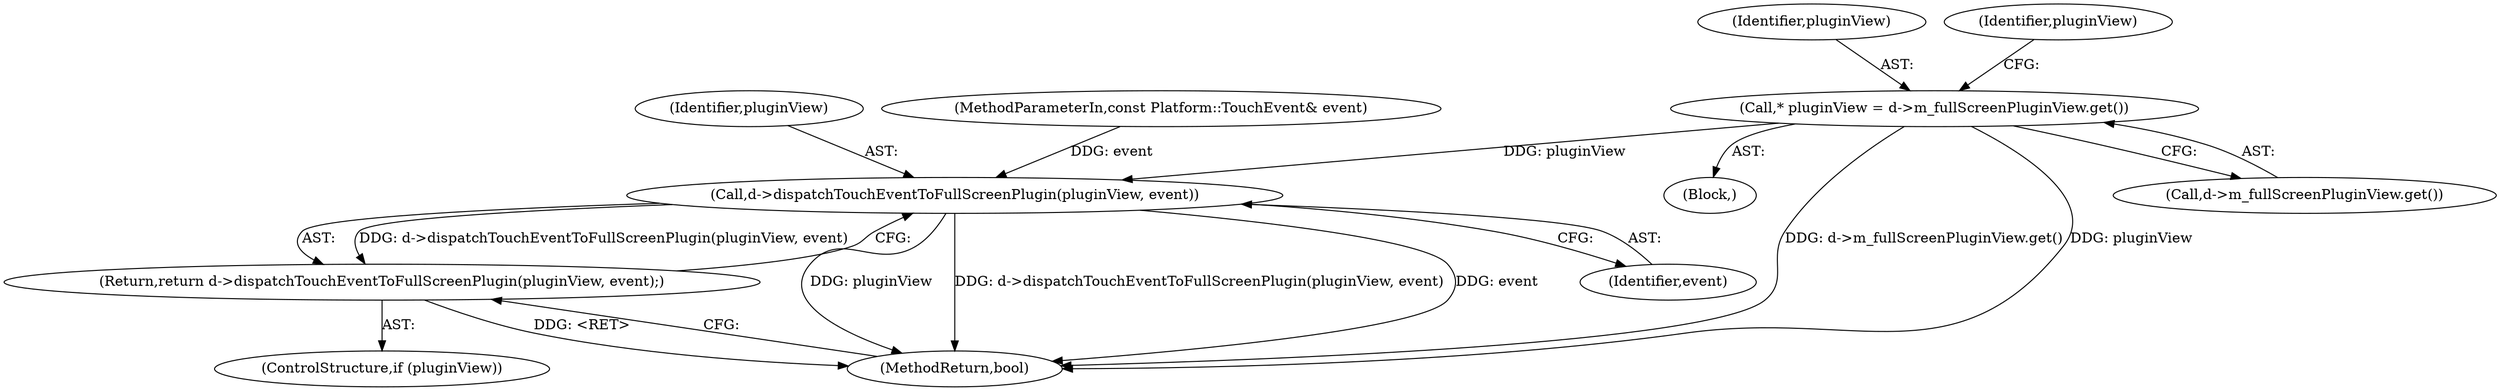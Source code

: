digraph "0_Chrome_d345af9ed62ee5f431be327967f41c3cc3fe936a_2@pointer" {
"1000119" [label="(Call,* pluginView = d->m_fullScreenPluginView.get())"];
"1000125" [label="(Call,d->dispatchTouchEventToFullScreenPlugin(pluginView, event))"];
"1000124" [label="(Return,return d->dispatchTouchEventToFullScreenPlugin(pluginView, event);)"];
"1000102" [label="(Block,)"];
"1000287" [label="(MethodReturn,bool)"];
"1000125" [label="(Call,d->dispatchTouchEventToFullScreenPlugin(pluginView, event))"];
"1000124" [label="(Return,return d->dispatchTouchEventToFullScreenPlugin(pluginView, event);)"];
"1000122" [label="(ControlStructure,if (pluginView))"];
"1000119" [label="(Call,* pluginView = d->m_fullScreenPluginView.get())"];
"1000121" [label="(Call,d->m_fullScreenPluginView.get())"];
"1000120" [label="(Identifier,pluginView)"];
"1000126" [label="(Identifier,pluginView)"];
"1000101" [label="(MethodParameterIn,const Platform::TouchEvent& event)"];
"1000127" [label="(Identifier,event)"];
"1000123" [label="(Identifier,pluginView)"];
"1000119" -> "1000102"  [label="AST: "];
"1000119" -> "1000121"  [label="CFG: "];
"1000120" -> "1000119"  [label="AST: "];
"1000121" -> "1000119"  [label="AST: "];
"1000123" -> "1000119"  [label="CFG: "];
"1000119" -> "1000287"  [label="DDG: d->m_fullScreenPluginView.get()"];
"1000119" -> "1000287"  [label="DDG: pluginView"];
"1000119" -> "1000125"  [label="DDG: pluginView"];
"1000125" -> "1000124"  [label="AST: "];
"1000125" -> "1000127"  [label="CFG: "];
"1000126" -> "1000125"  [label="AST: "];
"1000127" -> "1000125"  [label="AST: "];
"1000124" -> "1000125"  [label="CFG: "];
"1000125" -> "1000287"  [label="DDG: pluginView"];
"1000125" -> "1000287"  [label="DDG: d->dispatchTouchEventToFullScreenPlugin(pluginView, event)"];
"1000125" -> "1000287"  [label="DDG: event"];
"1000125" -> "1000124"  [label="DDG: d->dispatchTouchEventToFullScreenPlugin(pluginView, event)"];
"1000101" -> "1000125"  [label="DDG: event"];
"1000124" -> "1000122"  [label="AST: "];
"1000287" -> "1000124"  [label="CFG: "];
"1000124" -> "1000287"  [label="DDG: <RET>"];
}
